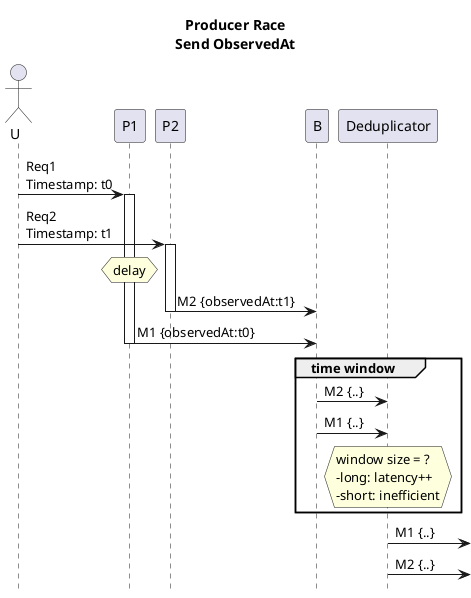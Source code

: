 @startuml
title Producer Race\nSend ObservedAt
hide footbox
actor U

U->P1: Req1\nTimestamp: t0
activate P1
U->P2: Req2\nTimestamp: t1
activate P2
hnote over P1: delay
P2->B: M2 {observedAt:t1}
deactivate P2
P1->B: M1 {observedAt:t0}
deactivate P1

group time window
    B->Deduplicator: M2 {..}
    B->Deduplicator: M1 {..}
    hnote over Deduplicator: window size = ?\n-long: latency++\n-short: inefficient
end
Deduplicator->:M1 {..}
Deduplicator->:M2 {..}
@enduml

